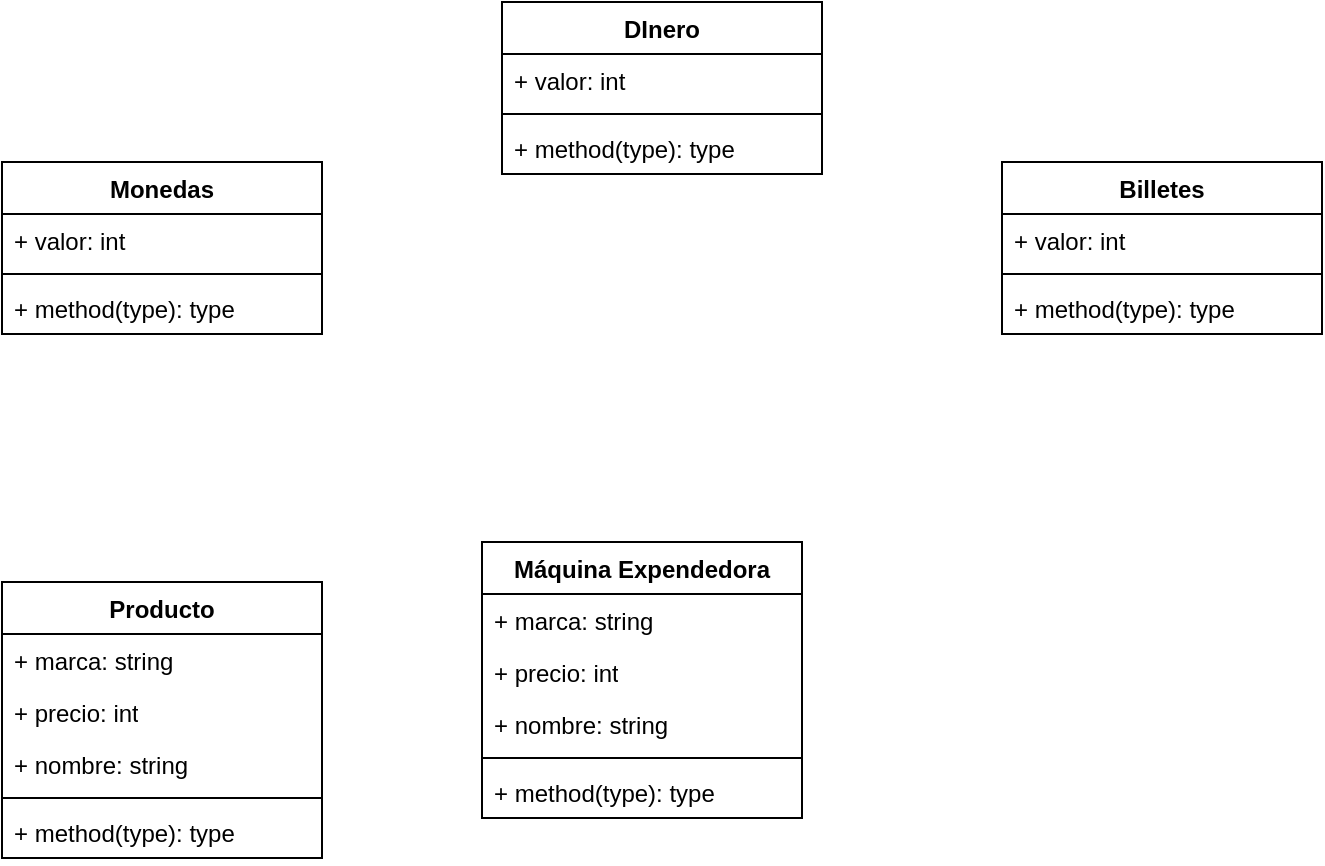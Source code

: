 <mxfile version="21.0.6" type="github">
  <diagram name="Página-1" id="9TBNDFsuSqkPSxbY48Mu">
    <mxGraphModel dx="1035" dy="522" grid="1" gridSize="10" guides="1" tooltips="1" connect="1" arrows="1" fold="1" page="1" pageScale="1" pageWidth="827" pageHeight="1169" math="0" shadow="0">
      <root>
        <mxCell id="0" />
        <mxCell id="1" parent="0" />
        <mxCell id="pp-6hoLREnj3sGvc8wcE-5" value="Producto" style="swimlane;fontStyle=1;align=center;verticalAlign=top;childLayout=stackLayout;horizontal=1;startSize=26;horizontalStack=0;resizeParent=1;resizeParentMax=0;resizeLast=0;collapsible=1;marginBottom=0;whiteSpace=wrap;html=1;" vertex="1" parent="1">
          <mxGeometry x="50" y="310" width="160" height="138" as="geometry" />
        </mxCell>
        <mxCell id="pp-6hoLREnj3sGvc8wcE-6" value="+ marca: string&lt;br&gt;" style="text;strokeColor=none;fillColor=none;align=left;verticalAlign=top;spacingLeft=4;spacingRight=4;overflow=hidden;rotatable=0;points=[[0,0.5],[1,0.5]];portConstraint=eastwest;whiteSpace=wrap;html=1;" vertex="1" parent="pp-6hoLREnj3sGvc8wcE-5">
          <mxGeometry y="26" width="160" height="26" as="geometry" />
        </mxCell>
        <mxCell id="pp-6hoLREnj3sGvc8wcE-9" value="+ precio: int" style="text;strokeColor=none;fillColor=none;align=left;verticalAlign=top;spacingLeft=4;spacingRight=4;overflow=hidden;rotatable=0;points=[[0,0.5],[1,0.5]];portConstraint=eastwest;whiteSpace=wrap;html=1;" vertex="1" parent="pp-6hoLREnj3sGvc8wcE-5">
          <mxGeometry y="52" width="160" height="26" as="geometry" />
        </mxCell>
        <mxCell id="pp-6hoLREnj3sGvc8wcE-10" value="+ nombre: string" style="text;strokeColor=none;fillColor=none;align=left;verticalAlign=top;spacingLeft=4;spacingRight=4;overflow=hidden;rotatable=0;points=[[0,0.5],[1,0.5]];portConstraint=eastwest;whiteSpace=wrap;html=1;" vertex="1" parent="pp-6hoLREnj3sGvc8wcE-5">
          <mxGeometry y="78" width="160" height="26" as="geometry" />
        </mxCell>
        <mxCell id="pp-6hoLREnj3sGvc8wcE-7" value="" style="line;strokeWidth=1;fillColor=none;align=left;verticalAlign=middle;spacingTop=-1;spacingLeft=3;spacingRight=3;rotatable=0;labelPosition=right;points=[];portConstraint=eastwest;strokeColor=inherit;" vertex="1" parent="pp-6hoLREnj3sGvc8wcE-5">
          <mxGeometry y="104" width="160" height="8" as="geometry" />
        </mxCell>
        <mxCell id="pp-6hoLREnj3sGvc8wcE-8" value="+ method(type): type" style="text;strokeColor=none;fillColor=none;align=left;verticalAlign=top;spacingLeft=4;spacingRight=4;overflow=hidden;rotatable=0;points=[[0,0.5],[1,0.5]];portConstraint=eastwest;whiteSpace=wrap;html=1;" vertex="1" parent="pp-6hoLREnj3sGvc8wcE-5">
          <mxGeometry y="112" width="160" height="26" as="geometry" />
        </mxCell>
        <mxCell id="pp-6hoLREnj3sGvc8wcE-12" value="Máquina Expendedora" style="swimlane;fontStyle=1;align=center;verticalAlign=top;childLayout=stackLayout;horizontal=1;startSize=26;horizontalStack=0;resizeParent=1;resizeParentMax=0;resizeLast=0;collapsible=1;marginBottom=0;whiteSpace=wrap;html=1;" vertex="1" parent="1">
          <mxGeometry x="290" y="290" width="160" height="138" as="geometry" />
        </mxCell>
        <mxCell id="pp-6hoLREnj3sGvc8wcE-13" value="+ marca: string&lt;br&gt;" style="text;strokeColor=none;fillColor=none;align=left;verticalAlign=top;spacingLeft=4;spacingRight=4;overflow=hidden;rotatable=0;points=[[0,0.5],[1,0.5]];portConstraint=eastwest;whiteSpace=wrap;html=1;" vertex="1" parent="pp-6hoLREnj3sGvc8wcE-12">
          <mxGeometry y="26" width="160" height="26" as="geometry" />
        </mxCell>
        <mxCell id="pp-6hoLREnj3sGvc8wcE-14" value="+ precio: int" style="text;strokeColor=none;fillColor=none;align=left;verticalAlign=top;spacingLeft=4;spacingRight=4;overflow=hidden;rotatable=0;points=[[0,0.5],[1,0.5]];portConstraint=eastwest;whiteSpace=wrap;html=1;" vertex="1" parent="pp-6hoLREnj3sGvc8wcE-12">
          <mxGeometry y="52" width="160" height="26" as="geometry" />
        </mxCell>
        <mxCell id="pp-6hoLREnj3sGvc8wcE-15" value="+ nombre: string" style="text;strokeColor=none;fillColor=none;align=left;verticalAlign=top;spacingLeft=4;spacingRight=4;overflow=hidden;rotatable=0;points=[[0,0.5],[1,0.5]];portConstraint=eastwest;whiteSpace=wrap;html=1;" vertex="1" parent="pp-6hoLREnj3sGvc8wcE-12">
          <mxGeometry y="78" width="160" height="26" as="geometry" />
        </mxCell>
        <mxCell id="pp-6hoLREnj3sGvc8wcE-16" value="" style="line;strokeWidth=1;fillColor=none;align=left;verticalAlign=middle;spacingTop=-1;spacingLeft=3;spacingRight=3;rotatable=0;labelPosition=right;points=[];portConstraint=eastwest;strokeColor=inherit;" vertex="1" parent="pp-6hoLREnj3sGvc8wcE-12">
          <mxGeometry y="104" width="160" height="8" as="geometry" />
        </mxCell>
        <mxCell id="pp-6hoLREnj3sGvc8wcE-17" value="+ method(type): type" style="text;strokeColor=none;fillColor=none;align=left;verticalAlign=top;spacingLeft=4;spacingRight=4;overflow=hidden;rotatable=0;points=[[0,0.5],[1,0.5]];portConstraint=eastwest;whiteSpace=wrap;html=1;" vertex="1" parent="pp-6hoLREnj3sGvc8wcE-12">
          <mxGeometry y="112" width="160" height="26" as="geometry" />
        </mxCell>
        <mxCell id="pp-6hoLREnj3sGvc8wcE-18" value="DInero" style="swimlane;fontStyle=1;align=center;verticalAlign=top;childLayout=stackLayout;horizontal=1;startSize=26;horizontalStack=0;resizeParent=1;resizeParentMax=0;resizeLast=0;collapsible=1;marginBottom=0;whiteSpace=wrap;html=1;" vertex="1" parent="1">
          <mxGeometry x="300" y="20" width="160" height="86" as="geometry" />
        </mxCell>
        <mxCell id="pp-6hoLREnj3sGvc8wcE-19" value="+ valor: int" style="text;strokeColor=none;fillColor=none;align=left;verticalAlign=top;spacingLeft=4;spacingRight=4;overflow=hidden;rotatable=0;points=[[0,0.5],[1,0.5]];portConstraint=eastwest;whiteSpace=wrap;html=1;" vertex="1" parent="pp-6hoLREnj3sGvc8wcE-18">
          <mxGeometry y="26" width="160" height="26" as="geometry" />
        </mxCell>
        <mxCell id="pp-6hoLREnj3sGvc8wcE-22" value="" style="line;strokeWidth=1;fillColor=none;align=left;verticalAlign=middle;spacingTop=-1;spacingLeft=3;spacingRight=3;rotatable=0;labelPosition=right;points=[];portConstraint=eastwest;strokeColor=inherit;" vertex="1" parent="pp-6hoLREnj3sGvc8wcE-18">
          <mxGeometry y="52" width="160" height="8" as="geometry" />
        </mxCell>
        <mxCell id="pp-6hoLREnj3sGvc8wcE-23" value="+ method(type): type" style="text;strokeColor=none;fillColor=none;align=left;verticalAlign=top;spacingLeft=4;spacingRight=4;overflow=hidden;rotatable=0;points=[[0,0.5],[1,0.5]];portConstraint=eastwest;whiteSpace=wrap;html=1;" vertex="1" parent="pp-6hoLREnj3sGvc8wcE-18">
          <mxGeometry y="60" width="160" height="26" as="geometry" />
        </mxCell>
        <mxCell id="pp-6hoLREnj3sGvc8wcE-24" value="Monedas" style="swimlane;fontStyle=1;align=center;verticalAlign=top;childLayout=stackLayout;horizontal=1;startSize=26;horizontalStack=0;resizeParent=1;resizeParentMax=0;resizeLast=0;collapsible=1;marginBottom=0;whiteSpace=wrap;html=1;" vertex="1" parent="1">
          <mxGeometry x="50" y="100" width="160" height="86" as="geometry" />
        </mxCell>
        <mxCell id="pp-6hoLREnj3sGvc8wcE-25" value="+ valor: int" style="text;strokeColor=none;fillColor=none;align=left;verticalAlign=top;spacingLeft=4;spacingRight=4;overflow=hidden;rotatable=0;points=[[0,0.5],[1,0.5]];portConstraint=eastwest;whiteSpace=wrap;html=1;" vertex="1" parent="pp-6hoLREnj3sGvc8wcE-24">
          <mxGeometry y="26" width="160" height="26" as="geometry" />
        </mxCell>
        <mxCell id="pp-6hoLREnj3sGvc8wcE-26" value="" style="line;strokeWidth=1;fillColor=none;align=left;verticalAlign=middle;spacingTop=-1;spacingLeft=3;spacingRight=3;rotatable=0;labelPosition=right;points=[];portConstraint=eastwest;strokeColor=inherit;" vertex="1" parent="pp-6hoLREnj3sGvc8wcE-24">
          <mxGeometry y="52" width="160" height="8" as="geometry" />
        </mxCell>
        <mxCell id="pp-6hoLREnj3sGvc8wcE-27" value="+ method(type): type" style="text;strokeColor=none;fillColor=none;align=left;verticalAlign=top;spacingLeft=4;spacingRight=4;overflow=hidden;rotatable=0;points=[[0,0.5],[1,0.5]];portConstraint=eastwest;whiteSpace=wrap;html=1;" vertex="1" parent="pp-6hoLREnj3sGvc8wcE-24">
          <mxGeometry y="60" width="160" height="26" as="geometry" />
        </mxCell>
        <mxCell id="pp-6hoLREnj3sGvc8wcE-28" value="Billetes" style="swimlane;fontStyle=1;align=center;verticalAlign=top;childLayout=stackLayout;horizontal=1;startSize=26;horizontalStack=0;resizeParent=1;resizeParentMax=0;resizeLast=0;collapsible=1;marginBottom=0;whiteSpace=wrap;html=1;" vertex="1" parent="1">
          <mxGeometry x="550" y="100" width="160" height="86" as="geometry" />
        </mxCell>
        <mxCell id="pp-6hoLREnj3sGvc8wcE-29" value="+ valor: int" style="text;strokeColor=none;fillColor=none;align=left;verticalAlign=top;spacingLeft=4;spacingRight=4;overflow=hidden;rotatable=0;points=[[0,0.5],[1,0.5]];portConstraint=eastwest;whiteSpace=wrap;html=1;" vertex="1" parent="pp-6hoLREnj3sGvc8wcE-28">
          <mxGeometry y="26" width="160" height="26" as="geometry" />
        </mxCell>
        <mxCell id="pp-6hoLREnj3sGvc8wcE-30" value="" style="line;strokeWidth=1;fillColor=none;align=left;verticalAlign=middle;spacingTop=-1;spacingLeft=3;spacingRight=3;rotatable=0;labelPosition=right;points=[];portConstraint=eastwest;strokeColor=inherit;" vertex="1" parent="pp-6hoLREnj3sGvc8wcE-28">
          <mxGeometry y="52" width="160" height="8" as="geometry" />
        </mxCell>
        <mxCell id="pp-6hoLREnj3sGvc8wcE-31" value="+ method(type): type" style="text;strokeColor=none;fillColor=none;align=left;verticalAlign=top;spacingLeft=4;spacingRight=4;overflow=hidden;rotatable=0;points=[[0,0.5],[1,0.5]];portConstraint=eastwest;whiteSpace=wrap;html=1;" vertex="1" parent="pp-6hoLREnj3sGvc8wcE-28">
          <mxGeometry y="60" width="160" height="26" as="geometry" />
        </mxCell>
      </root>
    </mxGraphModel>
  </diagram>
</mxfile>
